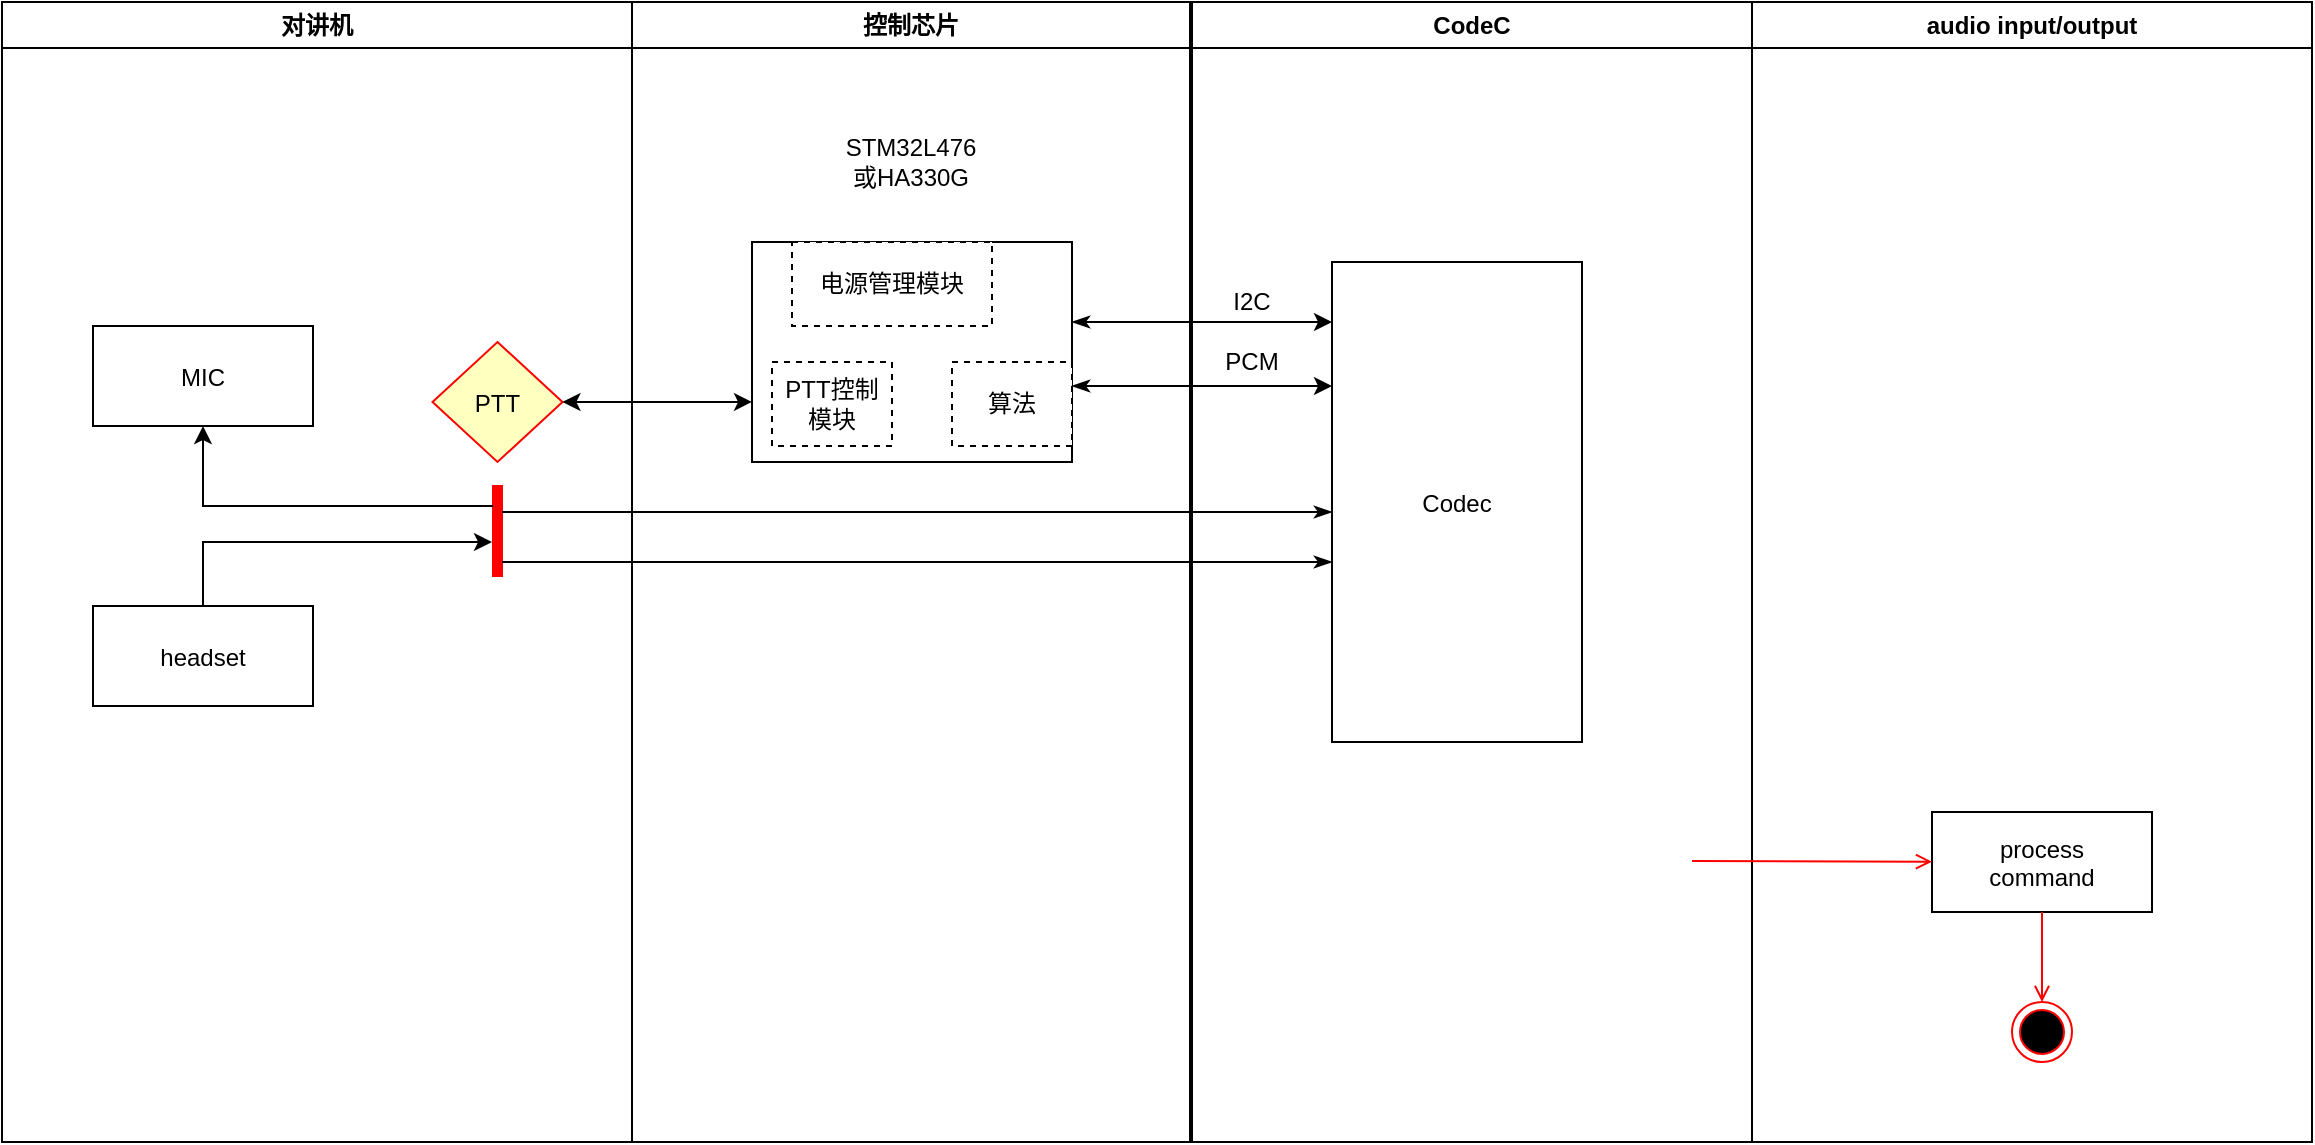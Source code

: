 <mxfile version="14.9.8" type="github">
  <diagram name="Page-1" id="e7e014a7-5840-1c2e-5031-d8a46d1fe8dd">
    <mxGraphModel dx="652" dy="363" grid="1" gridSize="10" guides="1" tooltips="1" connect="1" arrows="1" fold="1" page="1" pageScale="1" pageWidth="1169" pageHeight="826" background="none" math="0" shadow="0">
      <root>
        <mxCell id="0" />
        <mxCell id="1" parent="0" />
        <mxCell id="2" value="对讲机" style="swimlane;whiteSpace=wrap" parent="1" vertex="1">
          <mxGeometry x="85" y="80" width="315" height="570" as="geometry" />
        </mxCell>
        <mxCell id="xXUvmkqilkVCQlurHi62-51" value="" style="whiteSpace=wrap;strokeColor=#FF0000;fillColor=#FF0000" vertex="1" parent="2">
          <mxGeometry x="245.5" y="242" width="4.5" height="45" as="geometry" />
        </mxCell>
        <mxCell id="21" value="PTT" style="rhombus;fillColor=#ffffc0;strokeColor=#ff0000;" parent="2" vertex="1">
          <mxGeometry x="215.25" y="170" width="65" height="60" as="geometry" />
        </mxCell>
        <mxCell id="xXUvmkqilkVCQlurHi62-56" value="" style="group" vertex="1" connectable="0" parent="2">
          <mxGeometry x="45.5" y="162" width="110" height="190" as="geometry" />
        </mxCell>
        <mxCell id="10" value="MIC" style="" parent="xXUvmkqilkVCQlurHi62-56" vertex="1">
          <mxGeometry width="110" height="50" as="geometry" />
        </mxCell>
        <mxCell id="xXUvmkqilkVCQlurHi62-47" value="headset" style="" vertex="1" parent="xXUvmkqilkVCQlurHi62-56">
          <mxGeometry y="140" width="110" height="50" as="geometry" />
        </mxCell>
        <mxCell id="xXUvmkqilkVCQlurHi62-54" style="edgeStyle=orthogonalEdgeStyle;rounded=0;jumpSize=0;orthogonalLoop=1;jettySize=auto;html=1;startArrow=classic;startFill=1;endArrow=none;endFill=0;" edge="1" parent="xXUvmkqilkVCQlurHi62-56" source="10">
          <mxGeometry relative="1" as="geometry">
            <mxPoint x="200" y="90" as="targetPoint" />
            <Array as="points">
              <mxPoint x="55.5" y="90" />
            </Array>
          </mxGeometry>
        </mxCell>
        <mxCell id="3" value="控制芯片" style="swimlane;whiteSpace=wrap" parent="1" vertex="1">
          <mxGeometry x="400" y="80" width="279" height="570" as="geometry" />
        </mxCell>
        <mxCell id="xXUvmkqilkVCQlurHi62-50" value="&lt;span&gt;STM32L476&lt;br&gt;或HA330G&lt;/span&gt;" style="text;html=1;strokeColor=none;fillColor=none;align=center;verticalAlign=middle;whiteSpace=wrap;rounded=0;dashed=1;" vertex="1" parent="3">
          <mxGeometry x="120" y="70" width="39" height="20" as="geometry" />
        </mxCell>
        <mxCell id="xXUvmkqilkVCQlurHi62-58" value="" style="" vertex="1" parent="3">
          <mxGeometry x="60" y="120" width="160" height="110" as="geometry" />
        </mxCell>
        <mxCell id="xXUvmkqilkVCQlurHi62-65" value="算法" style="rounded=0;whiteSpace=wrap;html=1;dashed=1;" vertex="1" parent="3">
          <mxGeometry x="160" y="180" width="60" height="42" as="geometry" />
        </mxCell>
        <mxCell id="xXUvmkqilkVCQlurHi62-67" value="PTT控制模块" style="rounded=0;whiteSpace=wrap;html=1;dashed=1;" vertex="1" parent="3">
          <mxGeometry x="70" y="180" width="60" height="42" as="geometry" />
        </mxCell>
        <mxCell id="xXUvmkqilkVCQlurHi62-68" value="电源管理模块" style="rounded=0;whiteSpace=wrap;html=1;dashed=1;" vertex="1" parent="3">
          <mxGeometry x="80" y="120" width="100" height="42" as="geometry" />
        </mxCell>
        <mxCell id="4" value="CodeC" style="swimlane;whiteSpace=wrap" parent="1" vertex="1">
          <mxGeometry x="680" y="80" width="280" height="570" as="geometry" />
        </mxCell>
        <mxCell id="33" value="Codec" style="" parent="4" vertex="1">
          <mxGeometry x="70" y="130" width="125" height="240" as="geometry" />
        </mxCell>
        <mxCell id="xXUvmkqilkVCQlurHi62-61" value="I2C" style="text;html=1;strokeColor=none;fillColor=none;align=center;verticalAlign=middle;whiteSpace=wrap;rounded=0;dashed=1;" vertex="1" parent="4">
          <mxGeometry x="10" y="140" width="40" height="20" as="geometry" />
        </mxCell>
        <mxCell id="xXUvmkqilkVCQlurHi62-70" value="PCM" style="text;html=1;strokeColor=none;fillColor=none;align=center;verticalAlign=middle;whiteSpace=wrap;rounded=0;dashed=1;" vertex="1" parent="4">
          <mxGeometry x="10" y="170" width="40" height="20" as="geometry" />
        </mxCell>
        <mxCell id="xXUvmkqilkVCQlurHi62-41" value="audio input/output" style="swimlane;whiteSpace=wrap" vertex="1" parent="1">
          <mxGeometry x="960" y="80" width="280" height="570" as="geometry" />
        </mxCell>
        <mxCell id="xXUvmkqilkVCQlurHi62-42" value="process&#xa;command" style="" vertex="1" parent="xXUvmkqilkVCQlurHi62-41">
          <mxGeometry x="90" y="405" width="110" height="50" as="geometry" />
        </mxCell>
        <mxCell id="xXUvmkqilkVCQlurHi62-44" value="" style="edgeStyle=none;strokeColor=#FF0000;endArrow=open;endFill=1;rounded=0" edge="1" parent="xXUvmkqilkVCQlurHi62-41" target="xXUvmkqilkVCQlurHi62-42">
          <mxGeometry width="100" height="100" relative="1" as="geometry">
            <mxPoint x="-30" y="429.5" as="sourcePoint" />
            <mxPoint x="90" y="429.5" as="targetPoint" />
          </mxGeometry>
        </mxCell>
        <mxCell id="xXUvmkqilkVCQlurHi62-45" value="" style="ellipse;shape=endState;fillColor=#000000;strokeColor=#ff0000" vertex="1" parent="xXUvmkqilkVCQlurHi62-41">
          <mxGeometry x="130" y="500" width="30" height="30" as="geometry" />
        </mxCell>
        <mxCell id="xXUvmkqilkVCQlurHi62-46" value="" style="endArrow=open;strokeColor=#FF0000;endFill=1;rounded=0" edge="1" parent="xXUvmkqilkVCQlurHi62-41" source="xXUvmkqilkVCQlurHi62-42" target="xXUvmkqilkVCQlurHi62-45">
          <mxGeometry relative="1" as="geometry" />
        </mxCell>
        <mxCell id="xXUvmkqilkVCQlurHi62-55" style="edgeStyle=orthogonalEdgeStyle;rounded=0;jumpSize=0;orthogonalLoop=1;jettySize=auto;html=1;startArrow=none;startFill=0;endArrow=classic;endFill=1;" edge="1" parent="1" source="xXUvmkqilkVCQlurHi62-47">
          <mxGeometry relative="1" as="geometry">
            <mxPoint x="330" y="350" as="targetPoint" />
            <Array as="points">
              <mxPoint x="186" y="350" />
              <mxPoint x="330" y="350" />
            </Array>
          </mxGeometry>
        </mxCell>
        <mxCell id="xXUvmkqilkVCQlurHi62-59" style="edgeStyle=orthogonalEdgeStyle;rounded=0;jumpSize=0;orthogonalLoop=1;jettySize=auto;html=1;startArrow=none;startFill=0;endArrow=classicThin;endFill=1;" edge="1" parent="1" source="xXUvmkqilkVCQlurHi62-51">
          <mxGeometry relative="1" as="geometry">
            <mxPoint x="750" y="335" as="targetPoint" />
            <Array as="points">
              <mxPoint x="390" y="335" />
              <mxPoint x="390" y="335" />
            </Array>
          </mxGeometry>
        </mxCell>
        <mxCell id="xXUvmkqilkVCQlurHi62-60" style="edgeStyle=orthogonalEdgeStyle;rounded=0;jumpSize=0;orthogonalLoop=1;jettySize=auto;html=1;startArrow=classic;startFill=1;endArrow=classicThin;endFill=1;" edge="1" parent="1" source="33">
          <mxGeometry relative="1" as="geometry">
            <mxPoint x="620" y="272" as="targetPoint" />
            <Array as="points">
              <mxPoint x="740" y="272" />
              <mxPoint x="740" y="272" />
            </Array>
          </mxGeometry>
        </mxCell>
        <mxCell id="xXUvmkqilkVCQlurHi62-63" style="edgeStyle=orthogonalEdgeStyle;rounded=0;jumpSize=0;orthogonalLoop=1;jettySize=auto;html=1;startArrow=none;startFill=0;endArrow=classicThin;endFill=1;" edge="1" parent="1" source="xXUvmkqilkVCQlurHi62-51">
          <mxGeometry relative="1" as="geometry">
            <mxPoint x="335" y="335" as="sourcePoint" />
            <mxPoint x="750" y="360" as="targetPoint" />
            <Array as="points">
              <mxPoint x="750" y="360" />
            </Array>
          </mxGeometry>
        </mxCell>
        <mxCell id="xXUvmkqilkVCQlurHi62-64" style="edgeStyle=orthogonalEdgeStyle;rounded=0;jumpSize=0;orthogonalLoop=1;jettySize=auto;html=1;entryX=0;entryY=0.727;entryDx=0;entryDy=0;entryPerimeter=0;startArrow=classic;startFill=1;endArrow=classic;endFill=1;" edge="1" parent="1" source="21" target="xXUvmkqilkVCQlurHi62-58">
          <mxGeometry relative="1" as="geometry" />
        </mxCell>
        <mxCell id="xXUvmkqilkVCQlurHi62-69" style="edgeStyle=orthogonalEdgeStyle;rounded=0;jumpSize=0;orthogonalLoop=1;jettySize=auto;html=1;startArrow=classic;startFill=1;endArrow=classicThin;endFill=1;" edge="1" parent="1" source="33">
          <mxGeometry relative="1" as="geometry">
            <mxPoint x="750" y="272.059" as="sourcePoint" />
            <mxPoint x="620" y="240" as="targetPoint" />
            <Array as="points">
              <mxPoint x="620" y="240" />
            </Array>
          </mxGeometry>
        </mxCell>
      </root>
    </mxGraphModel>
  </diagram>
</mxfile>
